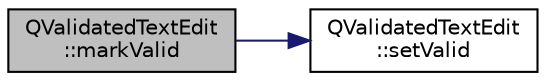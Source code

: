 digraph "QValidatedTextEdit::markValid"
{
  edge [fontname="Helvetica",fontsize="10",labelfontname="Helvetica",labelfontsize="10"];
  node [fontname="Helvetica",fontsize="10",shape=record];
  rankdir="LR";
  Node8 [label="QValidatedTextEdit\l::markValid",height=0.2,width=0.4,color="black", fillcolor="grey75", style="filled", fontcolor="black"];
  Node8 -> Node9 [color="midnightblue",fontsize="10",style="solid",fontname="Helvetica"];
  Node9 [label="QValidatedTextEdit\l::setValid",height=0.2,width=0.4,color="black", fillcolor="white", style="filled",URL="$class_q_validated_text_edit.html#ae7bbd8bc26efeb9f9900044391a68272"];
}
